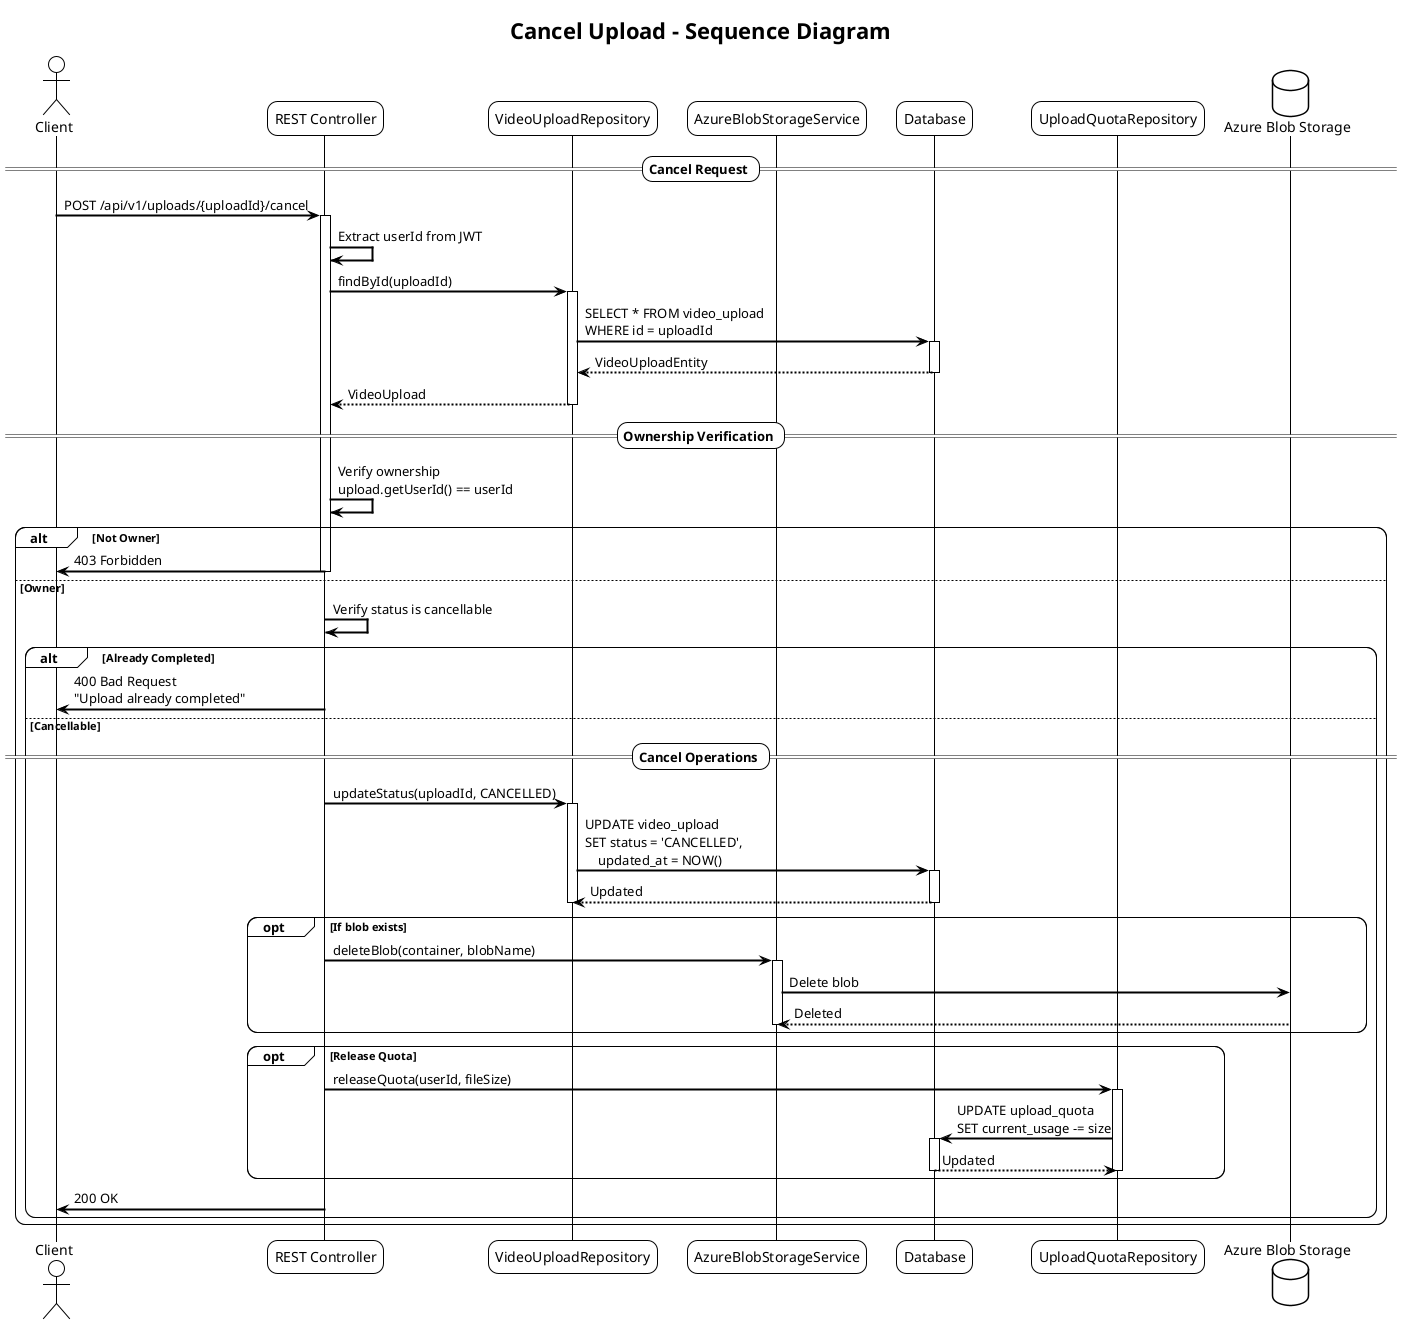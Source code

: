 @startuml CancelUpload
!theme plain
skinparam backgroundColor #FFFFFF
skinparam sequenceArrowThickness 2
skinparam roundcorner 20

title Cancel Upload - Sequence Diagram

actor Client
participant "REST Controller" as Controller
participant "VideoUploadRepository" as Repository
participant "AzureBlobStorageService" as BlobService
participant "Database" as DB
participant "UploadQuotaRepository" as QuotaRepo
database "Azure Blob Storage" as BlobStorage

== Cancel Request ==

Client -> Controller: POST /api/v1/uploads/{uploadId}/cancel
activate Controller

Controller -> Controller: Extract userId from JWT

Controller -> Repository: findById(uploadId)
activate Repository

Repository -> DB: SELECT * FROM video_upload\nWHERE id = uploadId
activate DB
DB --> Repository: VideoUploadEntity
deactivate DB

Repository --> Controller: VideoUpload
deactivate Repository

== Ownership Verification ==

Controller -> Controller: Verify ownership\nupload.getUserId() == userId

alt Not Owner
    Controller -> Client: 403 Forbidden
    deactivate Controller
else Owner
    Controller -> Controller: Verify status is cancellable
    
    alt Already Completed
        Controller -> Client: 400 Bad Request\n"Upload already completed"
        deactivate Controller
    else Cancellable
        == Cancel Operations ==
        
        Controller -> Repository: updateStatus(uploadId, CANCELLED)
        activate Repository
        
        Repository -> DB: UPDATE video_upload\nSET status = 'CANCELLED',\n    updated_at = NOW()
        activate DB
        DB --> Repository: Updated
        deactivate DB
        deactivate Repository
        
        opt If blob exists
            Controller -> BlobService: deleteBlob(container, blobName)
            activate BlobService
            BlobService -> BlobStorage: Delete blob
            BlobStorage --> BlobService: Deleted
            deactivate BlobService
        end
        
        opt Release Quota
            Controller -> QuotaRepo: releaseQuota(userId, fileSize)
            activate QuotaRepo
            QuotaRepo -> DB: UPDATE upload_quota\nSET current_usage -= size
            activate DB
            DB --> QuotaRepo: Updated
            deactivate DB
            deactivate QuotaRepo
        end
        
        Controller -> Client: 200 OK
        deactivate Controller
    end
end

@enduml

